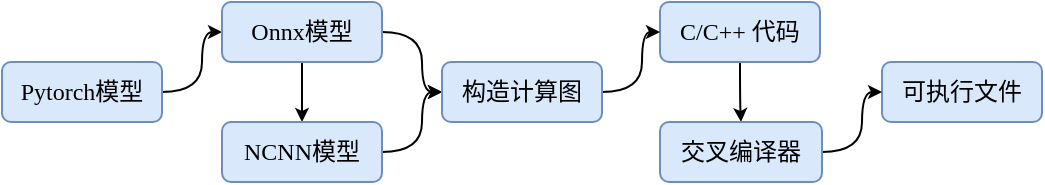 <mxfile version="20.6.2" type="github">
  <diagram id="M7mX8bExN5qqKjhzZMwS" name="第 1 页">
    <mxGraphModel dx="929" dy="455" grid="1" gridSize="10" guides="1" tooltips="1" connect="1" arrows="1" fold="1" page="1" pageScale="1" pageWidth="827" pageHeight="1169" math="0" shadow="0">
      <root>
        <mxCell id="0" />
        <mxCell id="1" parent="0" />
        <mxCell id="K53HRc0P6TqOhL3wvPhH-22" style="edgeStyle=orthogonalEdgeStyle;rounded=0;orthogonalLoop=1;jettySize=auto;html=1;exitX=1;exitY=0.5;exitDx=0;exitDy=0;entryX=0;entryY=0.5;entryDx=0;entryDy=0;fontFamily=Times New Roman;startSize=4;endSize=4;curved=1;" parent="1" source="K53HRc0P6TqOhL3wvPhH-1" target="K53HRc0P6TqOhL3wvPhH-2" edge="1">
          <mxGeometry relative="1" as="geometry" />
        </mxCell>
        <mxCell id="K53HRc0P6TqOhL3wvPhH-1" value="Pytorch模型" style="rounded=1;whiteSpace=wrap;html=1;fillColor=#dae8fc;strokeColor=#6c8ebf;fontFamily=Times New Roman;" parent="1" vertex="1">
          <mxGeometry x="50" y="80" width="80" height="30" as="geometry" />
        </mxCell>
        <mxCell id="K53HRc0P6TqOhL3wvPhH-30" style="edgeStyle=orthogonalEdgeStyle;rounded=0;orthogonalLoop=1;jettySize=auto;html=1;exitX=0.5;exitY=1;exitDx=0;exitDy=0;entryX=0.5;entryY=0;entryDx=0;entryDy=0;fontFamily=Times New Roman;startSize=4;endSize=4;curved=1;" parent="1" source="K53HRc0P6TqOhL3wvPhH-2" target="K53HRc0P6TqOhL3wvPhH-3" edge="1">
          <mxGeometry relative="1" as="geometry" />
        </mxCell>
        <mxCell id="EfGC2wQO4Y6f_TQ9yA0M-1" style="edgeStyle=orthogonalEdgeStyle;curved=1;rounded=0;orthogonalLoop=1;jettySize=auto;html=1;exitX=1;exitY=0.5;exitDx=0;exitDy=0;entryX=0;entryY=0.5;entryDx=0;entryDy=0;fontFamily=Times New Roman;fontSize=16;fontColor=default;startSize=4;endSize=4;" edge="1" parent="1" source="K53HRc0P6TqOhL3wvPhH-2" target="K53HRc0P6TqOhL3wvPhH-8">
          <mxGeometry relative="1" as="geometry" />
        </mxCell>
        <mxCell id="K53HRc0P6TqOhL3wvPhH-2" value="Onnx模型" style="rounded=1;whiteSpace=wrap;html=1;fillColor=#dae8fc;strokeColor=#6c8ebf;fontFamily=Times New Roman;" parent="1" vertex="1">
          <mxGeometry x="160" y="50" width="80" height="30" as="geometry" />
        </mxCell>
        <mxCell id="K53HRc0P6TqOhL3wvPhH-23" style="edgeStyle=orthogonalEdgeStyle;rounded=0;orthogonalLoop=1;jettySize=auto;html=1;exitX=1;exitY=0.5;exitDx=0;exitDy=0;entryX=0;entryY=0.5;entryDx=0;entryDy=0;fontFamily=Times New Roman;startSize=4;endSize=4;curved=1;" parent="1" source="K53HRc0P6TqOhL3wvPhH-3" target="K53HRc0P6TqOhL3wvPhH-8" edge="1">
          <mxGeometry relative="1" as="geometry" />
        </mxCell>
        <mxCell id="K53HRc0P6TqOhL3wvPhH-3" value="NCNN模型" style="rounded=1;whiteSpace=wrap;html=1;fillColor=#dae8fc;strokeColor=#6c8ebf;fontFamily=Times New Roman;" parent="1" vertex="1">
          <mxGeometry x="160" y="110" width="80" height="30" as="geometry" />
        </mxCell>
        <mxCell id="K53HRc0P6TqOhL3wvPhH-26" style="edgeStyle=orthogonalEdgeStyle;rounded=0;orthogonalLoop=1;jettySize=auto;html=1;exitX=0.5;exitY=1;exitDx=0;exitDy=0;fontFamily=Times New Roman;startSize=4;endSize=4;curved=1;" parent="1" source="K53HRc0P6TqOhL3wvPhH-4" target="K53HRc0P6TqOhL3wvPhH-6" edge="1">
          <mxGeometry relative="1" as="geometry" />
        </mxCell>
        <mxCell id="K53HRc0P6TqOhL3wvPhH-4" value="C/C++ 代码" style="rounded=1;whiteSpace=wrap;html=1;fillColor=#dae8fc;strokeColor=#6c8ebf;fontFamily=Times New Roman;" parent="1" vertex="1">
          <mxGeometry x="379" y="50" width="80" height="30" as="geometry" />
        </mxCell>
        <mxCell id="K53HRc0P6TqOhL3wvPhH-5" value="可执行文件" style="rounded=1;whiteSpace=wrap;html=1;fillColor=#dae8fc;strokeColor=#6c8ebf;fontFamily=Times New Roman;" parent="1" vertex="1">
          <mxGeometry x="490" y="80" width="80" height="30" as="geometry" />
        </mxCell>
        <mxCell id="K53HRc0P6TqOhL3wvPhH-27" style="edgeStyle=orthogonalEdgeStyle;rounded=0;orthogonalLoop=1;jettySize=auto;html=1;entryX=0;entryY=0.5;entryDx=0;entryDy=0;fontFamily=Times New Roman;startSize=4;endSize=4;curved=1;" parent="1" source="K53HRc0P6TqOhL3wvPhH-6" target="K53HRc0P6TqOhL3wvPhH-5" edge="1">
          <mxGeometry relative="1" as="geometry" />
        </mxCell>
        <mxCell id="K53HRc0P6TqOhL3wvPhH-6" value="交叉编译器" style="rounded=1;whiteSpace=wrap;html=1;fillColor=#dae8fc;strokeColor=#6c8ebf;fontFamily=Times New Roman;" parent="1" vertex="1">
          <mxGeometry x="379" y="110" width="81" height="30" as="geometry" />
        </mxCell>
        <mxCell id="K53HRc0P6TqOhL3wvPhH-25" style="edgeStyle=orthogonalEdgeStyle;rounded=0;orthogonalLoop=1;jettySize=auto;html=1;exitX=1;exitY=0.5;exitDx=0;exitDy=0;entryX=0;entryY=0.5;entryDx=0;entryDy=0;fontFamily=Times New Roman;startSize=4;endSize=4;curved=1;" parent="1" source="K53HRc0P6TqOhL3wvPhH-8" target="K53HRc0P6TqOhL3wvPhH-4" edge="1">
          <mxGeometry relative="1" as="geometry" />
        </mxCell>
        <mxCell id="K53HRc0P6TqOhL3wvPhH-8" value="构造计算图" style="rounded=1;whiteSpace=wrap;html=1;fillColor=#dae8fc;strokeColor=#6c8ebf;fontFamily=Times New Roman;" parent="1" vertex="1">
          <mxGeometry x="270" y="80" width="80" height="30" as="geometry" />
        </mxCell>
      </root>
    </mxGraphModel>
  </diagram>
</mxfile>
